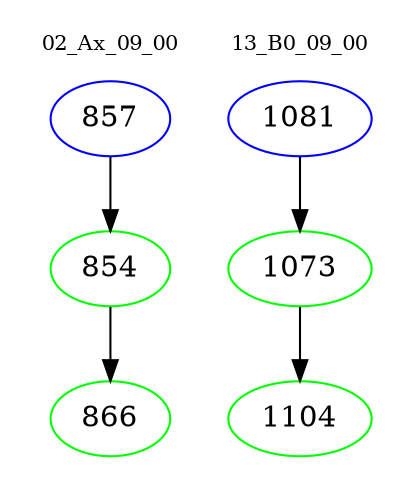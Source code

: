 digraph{
subgraph cluster_0 {
color = white
label = "02_Ax_09_00";
fontsize=10;
T0_857 [label="857", color="blue"]
T0_857 -> T0_854 [color="black"]
T0_854 [label="854", color="green"]
T0_854 -> T0_866 [color="black"]
T0_866 [label="866", color="green"]
}
subgraph cluster_1 {
color = white
label = "13_B0_09_00";
fontsize=10;
T1_1081 [label="1081", color="blue"]
T1_1081 -> T1_1073 [color="black"]
T1_1073 [label="1073", color="green"]
T1_1073 -> T1_1104 [color="black"]
T1_1104 [label="1104", color="green"]
}
}
